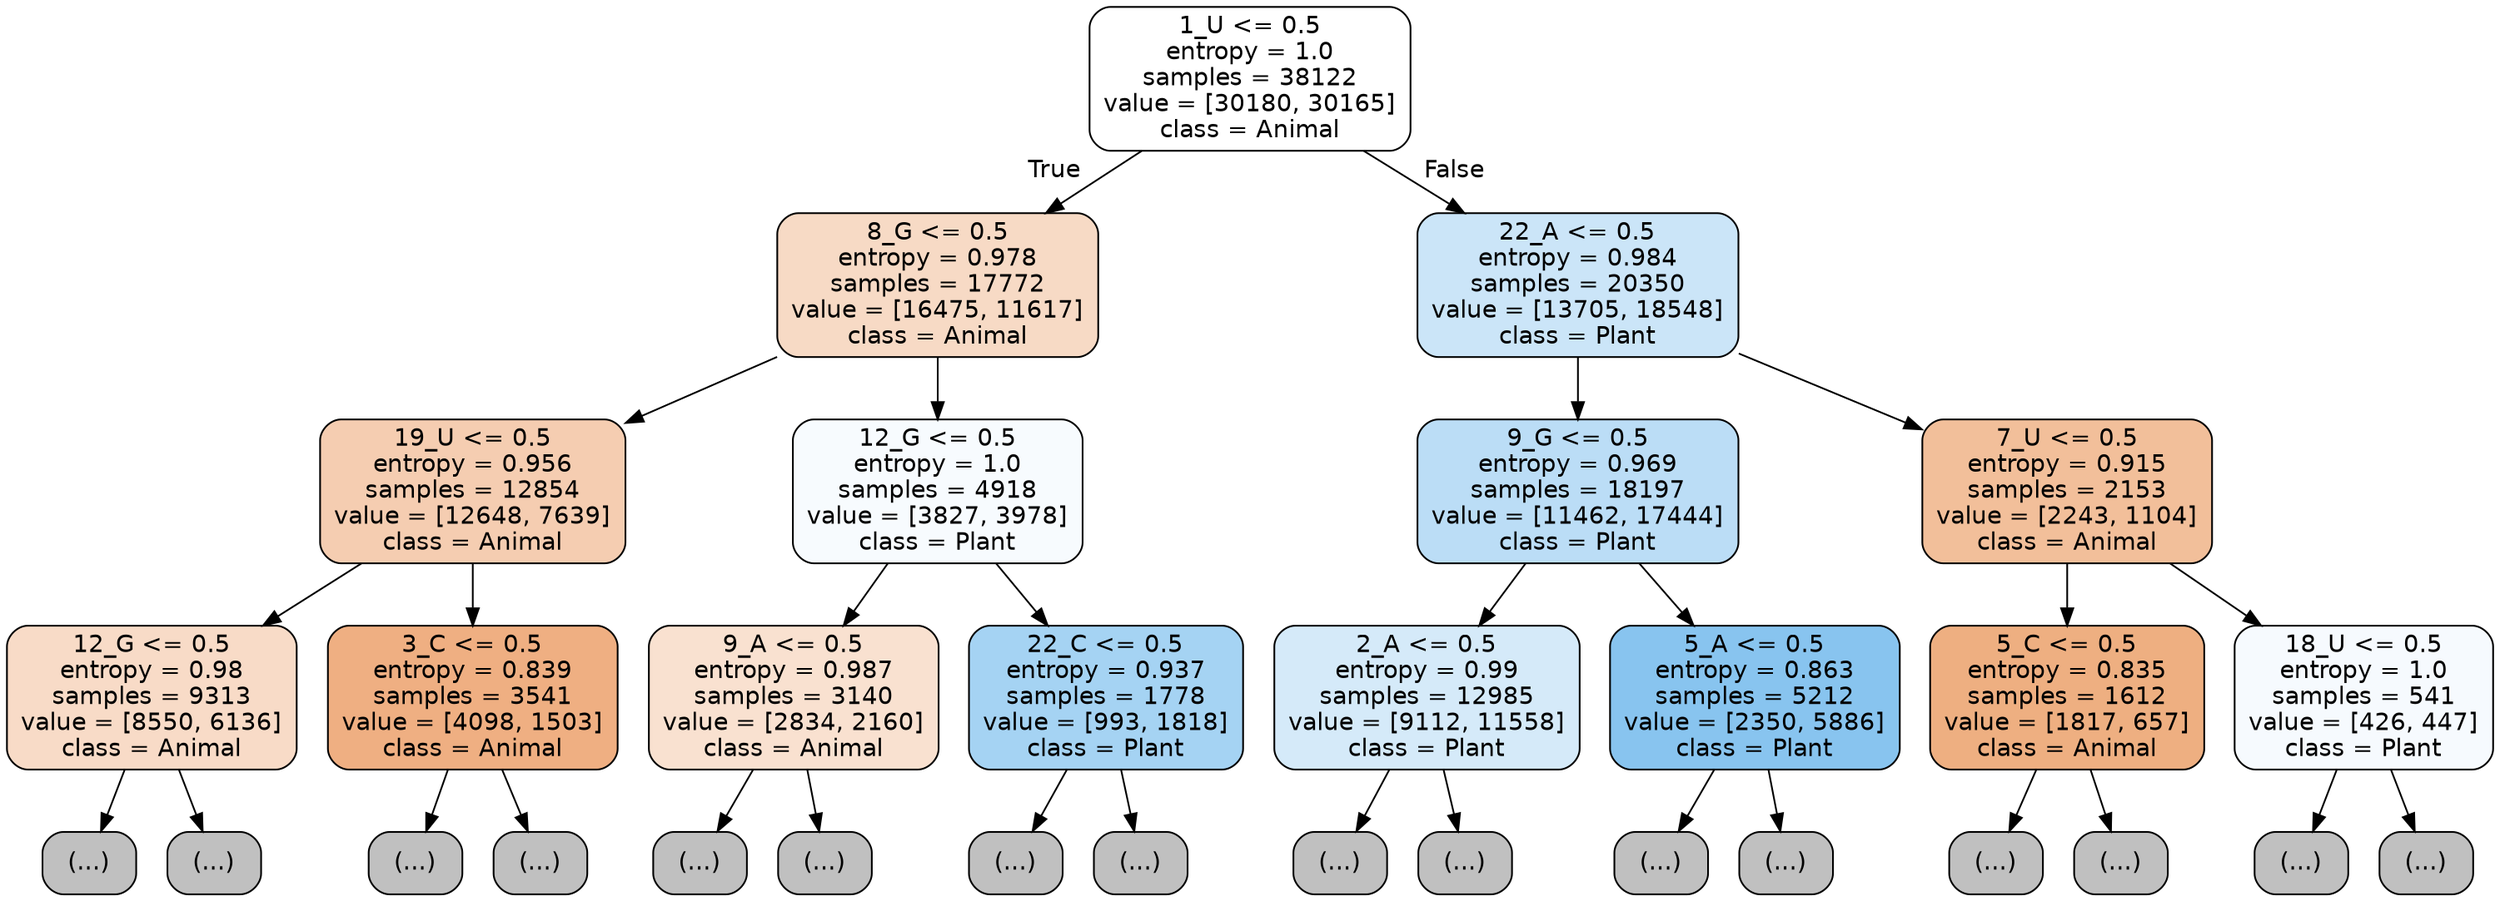 digraph Tree {
node [shape=box, style="filled, rounded", color="black", fontname="helvetica"] ;
edge [fontname="helvetica"] ;
0 [label="1_U <= 0.5\nentropy = 1.0\nsamples = 38122\nvalue = [30180, 30165]\nclass = Animal", fillcolor="#ffffff"] ;
1 [label="8_G <= 0.5\nentropy = 0.978\nsamples = 17772\nvalue = [16475, 11617]\nclass = Animal", fillcolor="#f7dac5"] ;
0 -> 1 [labeldistance=2.5, labelangle=45, headlabel="True"] ;
2 [label="19_U <= 0.5\nentropy = 0.956\nsamples = 12854\nvalue = [12648, 7639]\nclass = Animal", fillcolor="#f5cdb1"] ;
1 -> 2 ;
3 [label="12_G <= 0.5\nentropy = 0.98\nsamples = 9313\nvalue = [8550, 6136]\nclass = Animal", fillcolor="#f8dbc7"] ;
2 -> 3 ;
4 [label="(...)", fillcolor="#C0C0C0"] ;
3 -> 4 ;
3855 [label="(...)", fillcolor="#C0C0C0"] ;
3 -> 3855 ;
5142 [label="3_C <= 0.5\nentropy = 0.839\nsamples = 3541\nvalue = [4098, 1503]\nclass = Animal", fillcolor="#efaf82"] ;
2 -> 5142 ;
5143 [label="(...)", fillcolor="#C0C0C0"] ;
5142 -> 5143 ;
6548 [label="(...)", fillcolor="#C0C0C0"] ;
5142 -> 6548 ;
6931 [label="12_G <= 0.5\nentropy = 1.0\nsamples = 4918\nvalue = [3827, 3978]\nclass = Plant", fillcolor="#f7fbfe"] ;
1 -> 6931 ;
6932 [label="9_A <= 0.5\nentropy = 0.987\nsamples = 3140\nvalue = [2834, 2160]\nclass = Animal", fillcolor="#f9e1d0"] ;
6931 -> 6932 ;
6933 [label="(...)", fillcolor="#C0C0C0"] ;
6932 -> 6933 ;
8256 [label="(...)", fillcolor="#C0C0C0"] ;
6932 -> 8256 ;
8751 [label="22_C <= 0.5\nentropy = 0.937\nsamples = 1778\nvalue = [993, 1818]\nclass = Plant", fillcolor="#a5d3f3"] ;
6931 -> 8751 ;
8752 [label="(...)", fillcolor="#C0C0C0"] ;
8751 -> 8752 ;
9389 [label="(...)", fillcolor="#C0C0C0"] ;
8751 -> 9389 ;
9470 [label="22_A <= 0.5\nentropy = 0.984\nsamples = 20350\nvalue = [13705, 18548]\nclass = Plant", fillcolor="#cbe5f8"] ;
0 -> 9470 [labeldistance=2.5, labelangle=-45, headlabel="False"] ;
9471 [label="9_G <= 0.5\nentropy = 0.969\nsamples = 18197\nvalue = [11462, 17444]\nclass = Plant", fillcolor="#bbddf6"] ;
9470 -> 9471 ;
9472 [label="2_A <= 0.5\nentropy = 0.99\nsamples = 12985\nvalue = [9112, 11558]\nclass = Plant", fillcolor="#d5eaf9"] ;
9471 -> 9472 ;
9473 [label="(...)", fillcolor="#C0C0C0"] ;
9472 -> 9473 ;
13426 [label="(...)", fillcolor="#C0C0C0"] ;
9472 -> 13426 ;
14297 [label="5_A <= 0.5\nentropy = 0.863\nsamples = 5212\nvalue = [2350, 5886]\nclass = Plant", fillcolor="#88c4ef"] ;
9471 -> 14297 ;
14298 [label="(...)", fillcolor="#C0C0C0"] ;
14297 -> 14298 ;
15571 [label="(...)", fillcolor="#C0C0C0"] ;
14297 -> 15571 ;
15968 [label="7_U <= 0.5\nentropy = 0.915\nsamples = 2153\nvalue = [2243, 1104]\nclass = Animal", fillcolor="#f2bf9a"] ;
9470 -> 15968 ;
15969 [label="5_C <= 0.5\nentropy = 0.835\nsamples = 1612\nvalue = [1817, 657]\nclass = Animal", fillcolor="#eeaf81"] ;
15968 -> 15969 ;
15970 [label="(...)", fillcolor="#C0C0C0"] ;
15969 -> 15970 ;
16529 [label="(...)", fillcolor="#C0C0C0"] ;
15969 -> 16529 ;
16678 [label="18_U <= 0.5\nentropy = 1.0\nsamples = 541\nvalue = [426, 447]\nclass = Plant", fillcolor="#f6fafe"] ;
15968 -> 16678 ;
16679 [label="(...)", fillcolor="#C0C0C0"] ;
16678 -> 16679 ;
16870 [label="(...)", fillcolor="#C0C0C0"] ;
16678 -> 16870 ;
}